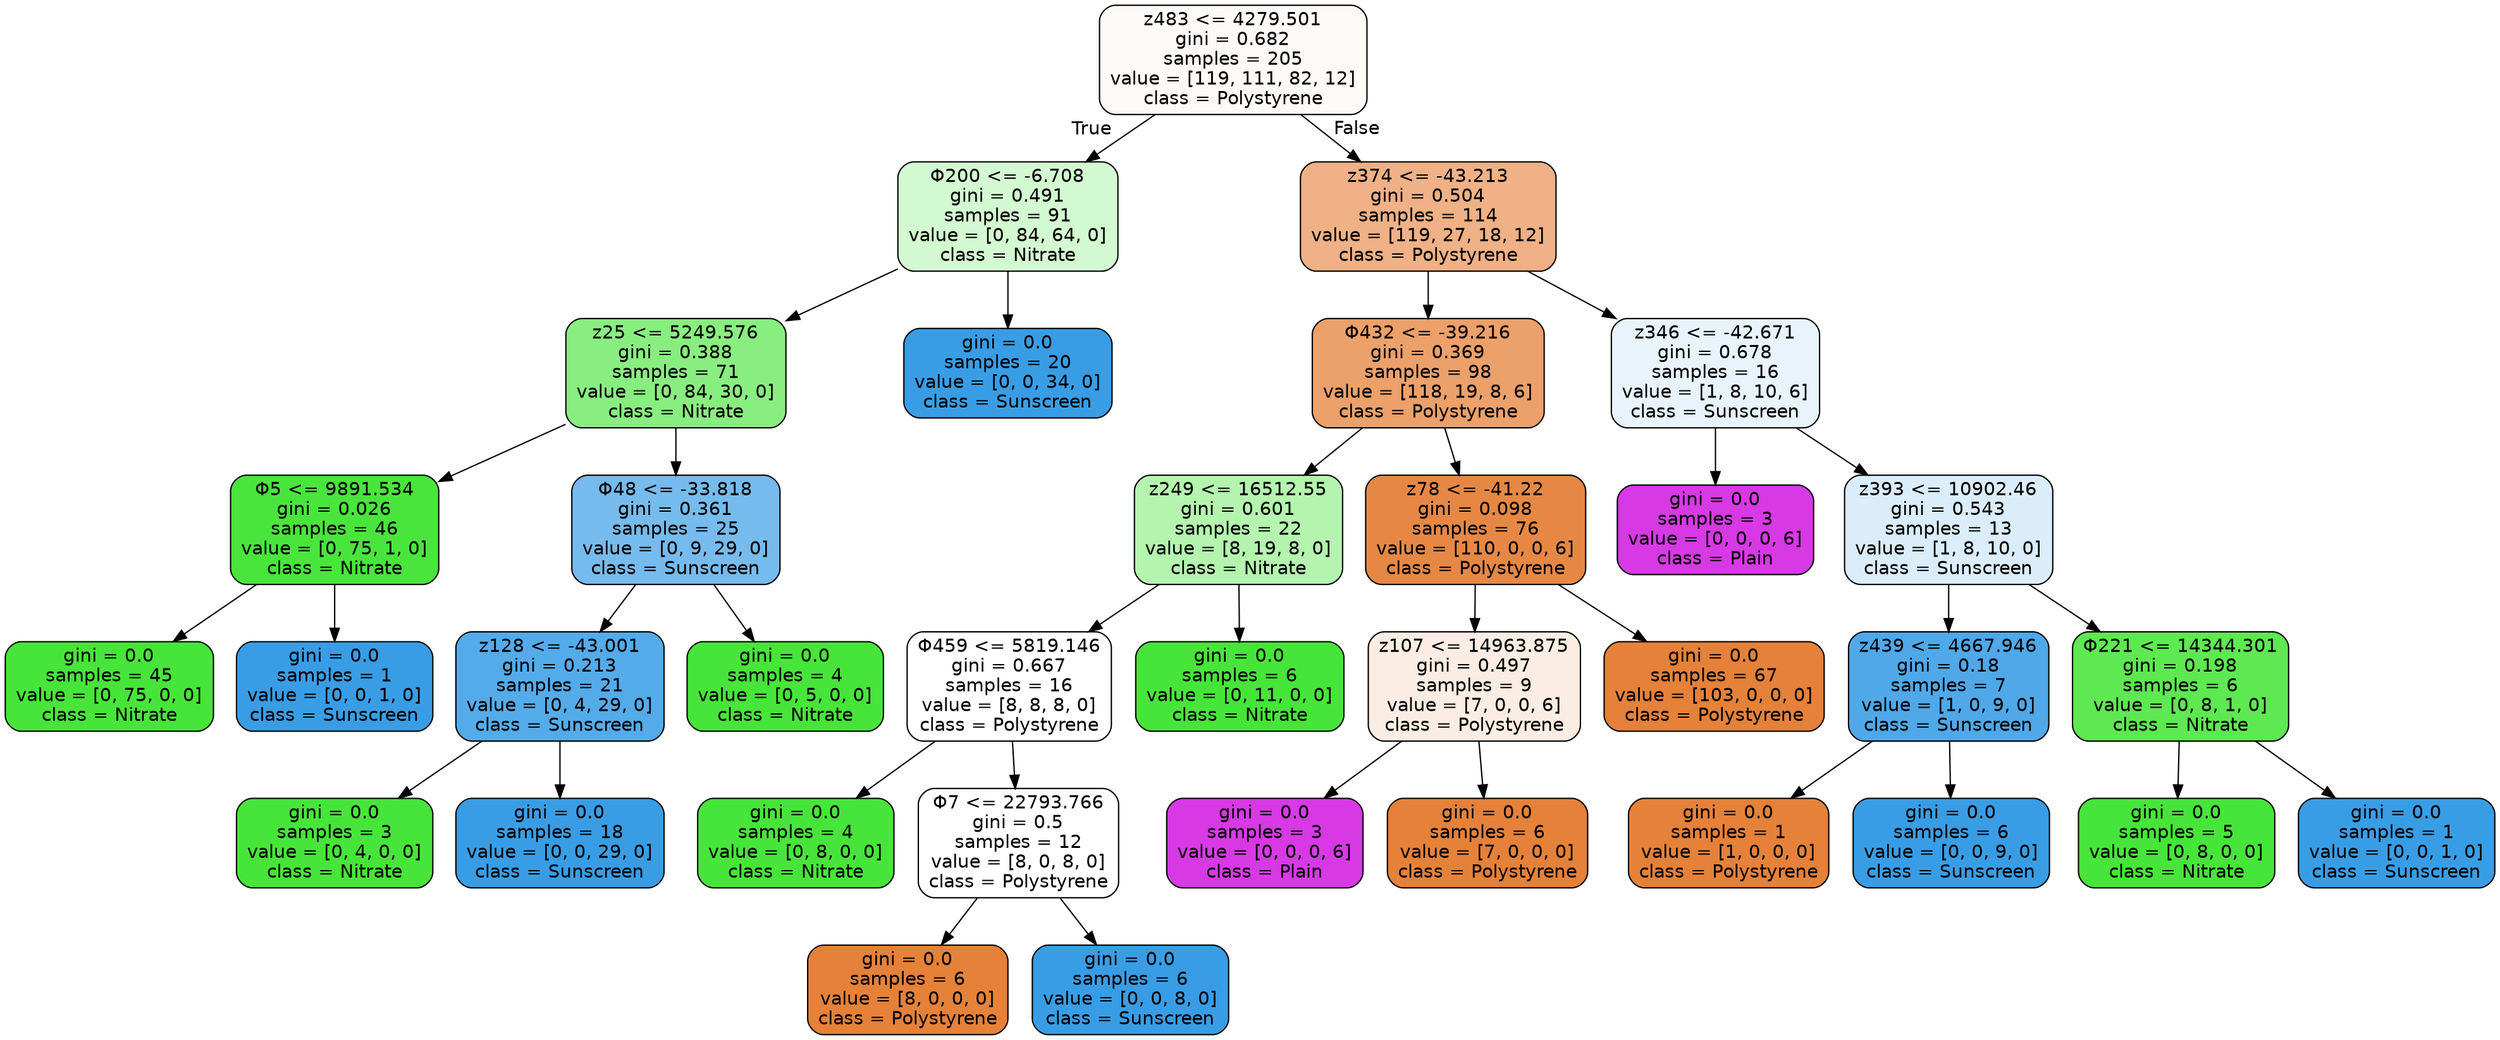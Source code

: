 digraph Tree {
node [shape=box, style="filled, rounded", color="black", fontname="helvetica"] ;
edge [fontname="helvetica"] ;
0 [label="z483 <= 4279.501\ngini = 0.682\nsamples = 205\nvalue = [119, 111, 82, 12]\nclass = Polystyrene", fillcolor="#fefaf8"] ;
1 [label="Φ200 <= -6.708\ngini = 0.491\nsamples = 91\nvalue = [0, 84, 64, 0]\nclass = Nitrate", fillcolor="#d3f9d0"] ;
0 -> 1 [labeldistance=2.5, labelangle=45, headlabel="True"] ;
2 [label="z25 <= 5249.576\ngini = 0.388\nsamples = 71\nvalue = [0, 84, 30, 0]\nclass = Nitrate", fillcolor="#89ee80"] ;
1 -> 2 ;
3 [label="Φ5 <= 9891.534\ngini = 0.026\nsamples = 46\nvalue = [0, 75, 1, 0]\nclass = Nitrate", fillcolor="#49e53c"] ;
2 -> 3 ;
4 [label="gini = 0.0\nsamples = 45\nvalue = [0, 75, 0, 0]\nclass = Nitrate", fillcolor="#47e539"] ;
3 -> 4 ;
5 [label="gini = 0.0\nsamples = 1\nvalue = [0, 0, 1, 0]\nclass = Sunscreen", fillcolor="#399de5"] ;
3 -> 5 ;
6 [label="Φ48 <= -33.818\ngini = 0.361\nsamples = 25\nvalue = [0, 9, 29, 0]\nclass = Sunscreen", fillcolor="#76bbed"] ;
2 -> 6 ;
7 [label="z128 <= -43.001\ngini = 0.213\nsamples = 21\nvalue = [0, 4, 29, 0]\nclass = Sunscreen", fillcolor="#54abe9"] ;
6 -> 7 ;
8 [label="gini = 0.0\nsamples = 3\nvalue = [0, 4, 0, 0]\nclass = Nitrate", fillcolor="#47e539"] ;
7 -> 8 ;
9 [label="gini = 0.0\nsamples = 18\nvalue = [0, 0, 29, 0]\nclass = Sunscreen", fillcolor="#399de5"] ;
7 -> 9 ;
10 [label="gini = 0.0\nsamples = 4\nvalue = [0, 5, 0, 0]\nclass = Nitrate", fillcolor="#47e539"] ;
6 -> 10 ;
11 [label="gini = 0.0\nsamples = 20\nvalue = [0, 0, 34, 0]\nclass = Sunscreen", fillcolor="#399de5"] ;
1 -> 11 ;
12 [label="z374 <= -43.213\ngini = 0.504\nsamples = 114\nvalue = [119, 27, 18, 12]\nclass = Polystyrene", fillcolor="#efb185"] ;
0 -> 12 [labeldistance=2.5, labelangle=-45, headlabel="False"] ;
13 [label="Φ432 <= -39.216\ngini = 0.369\nsamples = 98\nvalue = [118, 19, 8, 6]\nclass = Polystyrene", fillcolor="#eca06a"] ;
12 -> 13 ;
14 [label="z249 <= 16512.55\ngini = 0.601\nsamples = 22\nvalue = [8, 19, 8, 0]\nclass = Nitrate", fillcolor="#b4f4ae"] ;
13 -> 14 ;
15 [label="Φ459 <= 5819.146\ngini = 0.667\nsamples = 16\nvalue = [8, 8, 8, 0]\nclass = Polystyrene", fillcolor="#ffffff"] ;
14 -> 15 ;
16 [label="gini = 0.0\nsamples = 4\nvalue = [0, 8, 0, 0]\nclass = Nitrate", fillcolor="#47e539"] ;
15 -> 16 ;
17 [label="Φ7 <= 22793.766\ngini = 0.5\nsamples = 12\nvalue = [8, 0, 8, 0]\nclass = Polystyrene", fillcolor="#ffffff"] ;
15 -> 17 ;
18 [label="gini = 0.0\nsamples = 6\nvalue = [8, 0, 0, 0]\nclass = Polystyrene", fillcolor="#e58139"] ;
17 -> 18 ;
19 [label="gini = 0.0\nsamples = 6\nvalue = [0, 0, 8, 0]\nclass = Sunscreen", fillcolor="#399de5"] ;
17 -> 19 ;
20 [label="gini = 0.0\nsamples = 6\nvalue = [0, 11, 0, 0]\nclass = Nitrate", fillcolor="#47e539"] ;
14 -> 20 ;
21 [label="z78 <= -41.22\ngini = 0.098\nsamples = 76\nvalue = [110, 0, 0, 6]\nclass = Polystyrene", fillcolor="#e68844"] ;
13 -> 21 ;
22 [label="z107 <= 14963.875\ngini = 0.497\nsamples = 9\nvalue = [7, 0, 0, 6]\nclass = Polystyrene", fillcolor="#fbede3"] ;
21 -> 22 ;
23 [label="gini = 0.0\nsamples = 3\nvalue = [0, 0, 0, 6]\nclass = Plain", fillcolor="#d739e5"] ;
22 -> 23 ;
24 [label="gini = 0.0\nsamples = 6\nvalue = [7, 0, 0, 0]\nclass = Polystyrene", fillcolor="#e58139"] ;
22 -> 24 ;
25 [label="gini = 0.0\nsamples = 67\nvalue = [103, 0, 0, 0]\nclass = Polystyrene", fillcolor="#e58139"] ;
21 -> 25 ;
26 [label="z346 <= -42.671\ngini = 0.678\nsamples = 16\nvalue = [1, 8, 10, 6]\nclass = Sunscreen", fillcolor="#e8f3fc"] ;
12 -> 26 ;
27 [label="gini = 0.0\nsamples = 3\nvalue = [0, 0, 0, 6]\nclass = Plain", fillcolor="#d739e5"] ;
26 -> 27 ;
28 [label="z393 <= 10902.46\ngini = 0.543\nsamples = 13\nvalue = [1, 8, 10, 0]\nclass = Sunscreen", fillcolor="#dbedfa"] ;
26 -> 28 ;
29 [label="z439 <= 4667.946\ngini = 0.18\nsamples = 7\nvalue = [1, 0, 9, 0]\nclass = Sunscreen", fillcolor="#4fa8e8"] ;
28 -> 29 ;
30 [label="gini = 0.0\nsamples = 1\nvalue = [1, 0, 0, 0]\nclass = Polystyrene", fillcolor="#e58139"] ;
29 -> 30 ;
31 [label="gini = 0.0\nsamples = 6\nvalue = [0, 0, 9, 0]\nclass = Sunscreen", fillcolor="#399de5"] ;
29 -> 31 ;
32 [label="Φ221 <= 14344.301\ngini = 0.198\nsamples = 6\nvalue = [0, 8, 1, 0]\nclass = Nitrate", fillcolor="#5ee852"] ;
28 -> 32 ;
33 [label="gini = 0.0\nsamples = 5\nvalue = [0, 8, 0, 0]\nclass = Nitrate", fillcolor="#47e539"] ;
32 -> 33 ;
34 [label="gini = 0.0\nsamples = 1\nvalue = [0, 0, 1, 0]\nclass = Sunscreen", fillcolor="#399de5"] ;
32 -> 34 ;
}